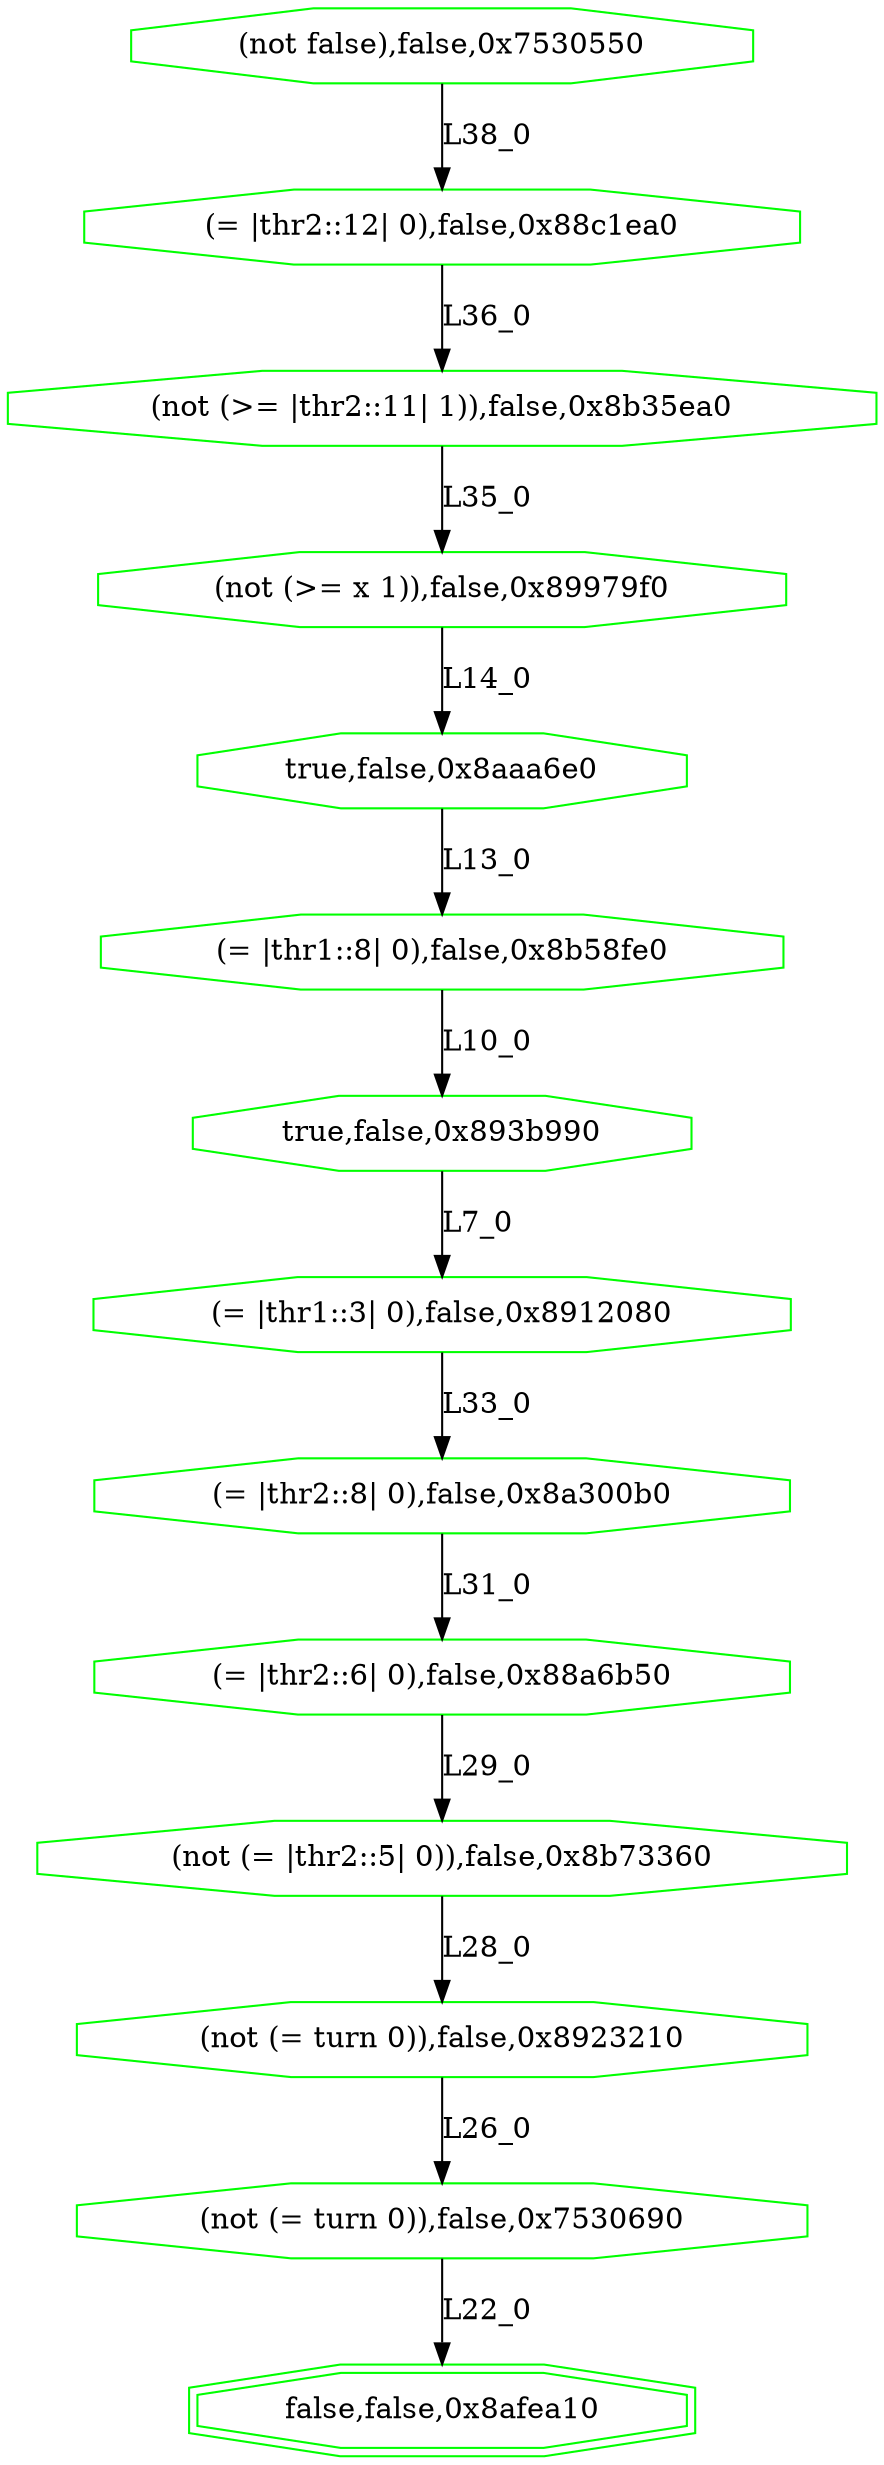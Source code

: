 digraph G {
0[label="(not false),false,0x7530550", color=green,shape=octagon];
1[label="(= |thr2::12| 0),false,0x88c1ea0", color=green,shape=octagon];
2[label="(not (>= |thr2::11| 1)),false,0x8b35ea0", color=green,shape=octagon];
3[label="(not (>= x 1)),false,0x89979f0", color=green,shape=octagon];
4[label="true,false,0x8aaa6e0", color=green,shape=octagon];
5[label="(= |thr1::8| 0),false,0x8b58fe0", color=green,shape=octagon];
6[label="true,false,0x893b990", color=green,shape=octagon];
7[label="(= |thr1::3| 0),false,0x8912080", color=green,shape=octagon];
8[label="(= |thr2::8| 0),false,0x8a300b0", color=green,shape=octagon];
9[label="(= |thr2::6| 0),false,0x88a6b50", color=green,shape=octagon];
10[label="(not (= |thr2::5| 0)),false,0x8b73360", color=green,shape=octagon];
11[label="(not (= turn 0)),false,0x8923210", color=green,shape=octagon];
12[label="(not (= turn 0)),false,0x7530690", color=green,shape=octagon];
13[label="false,false,0x8afea10", color=green,shape=doubleoctagon];
0->1 [label="L38_0"];
1->2 [label="L36_0"];
2->3 [label="L35_0"];
3->4 [label="L14_0"];
4->5 [label="L13_0"];
5->6 [label="L10_0"];
6->7 [label="L7_0"];
7->8 [label="L33_0"];
8->9 [label="L31_0"];
9->10 [label="L29_0"];
10->11 [label="L28_0"];
11->12 [label="L26_0"];
12->13 [label="L22_0"];
}
